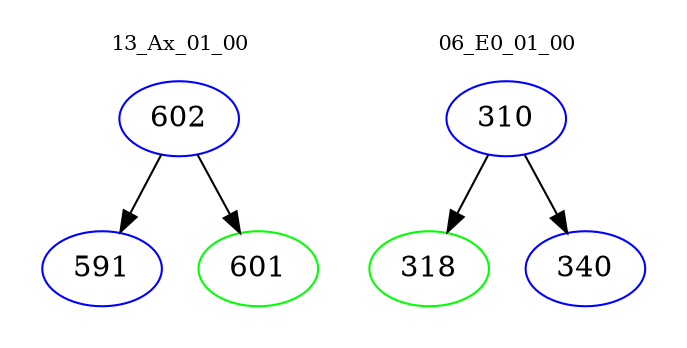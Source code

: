 digraph{
subgraph cluster_0 {
color = white
label = "13_Ax_01_00";
fontsize=10;
T0_602 [label="602", color="blue"]
T0_602 -> T0_591 [color="black"]
T0_591 [label="591", color="blue"]
T0_602 -> T0_601 [color="black"]
T0_601 [label="601", color="green"]
}
subgraph cluster_1 {
color = white
label = "06_E0_01_00";
fontsize=10;
T1_310 [label="310", color="blue"]
T1_310 -> T1_318 [color="black"]
T1_318 [label="318", color="green"]
T1_310 -> T1_340 [color="black"]
T1_340 [label="340", color="blue"]
}
}
